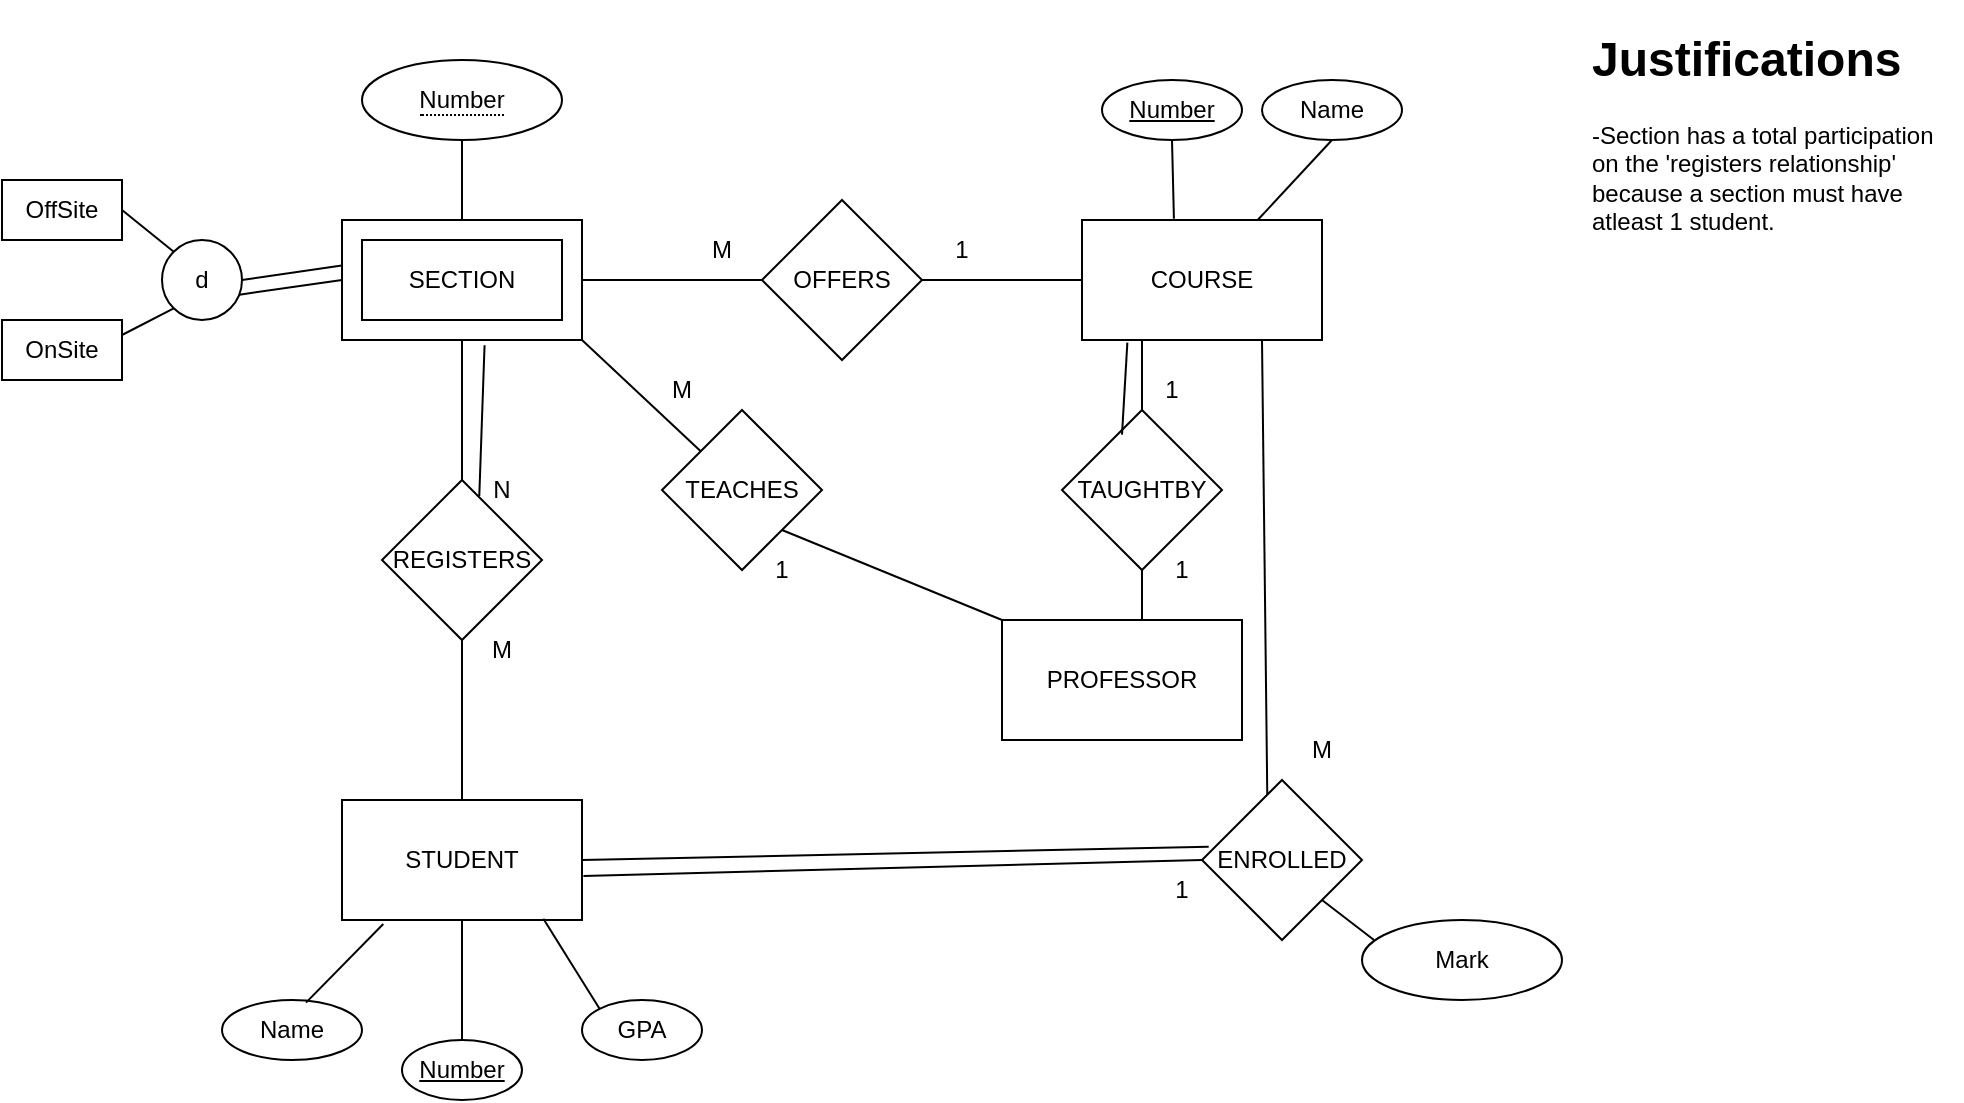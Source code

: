 <mxfile version="20.5.1" type="github">
  <diagram id="G3OaYpvWjt-qT6TLBlAL" name="Page-1">
    <mxGraphModel dx="2062" dy="1118" grid="1" gridSize="10" guides="1" tooltips="1" connect="1" arrows="1" fold="1" page="1" pageScale="1" pageWidth="1700" pageHeight="1100" math="0" shadow="0">
      <root>
        <mxCell id="0" />
        <mxCell id="1" parent="0" />
        <mxCell id="XVx1EeimnZ5qTnu5lNF5-1" value="SECTION" style="rounded=0;whiteSpace=wrap;html=1;" parent="1" vertex="1">
          <mxGeometry x="230" y="110" width="120" height="60" as="geometry" />
        </mxCell>
        <mxCell id="XVx1EeimnZ5qTnu5lNF5-3" value="d" style="ellipse;whiteSpace=wrap;html=1;aspect=fixed;" parent="1" vertex="1">
          <mxGeometry x="140" y="120" width="40" height="40" as="geometry" />
        </mxCell>
        <mxCell id="XVx1EeimnZ5qTnu5lNF5-4" value="OnSite" style="rounded=0;whiteSpace=wrap;html=1;" parent="1" vertex="1">
          <mxGeometry x="60" y="160" width="60" height="30" as="geometry" />
        </mxCell>
        <mxCell id="XVx1EeimnZ5qTnu5lNF5-5" value="OffSite" style="rounded=0;whiteSpace=wrap;html=1;" parent="1" vertex="1">
          <mxGeometry x="60" y="90" width="60" height="30" as="geometry" />
        </mxCell>
        <mxCell id="XVx1EeimnZ5qTnu5lNF5-6" value="" style="endArrow=none;html=1;rounded=0;entryX=0.006;entryY=0.378;entryDx=0;entryDy=0;entryPerimeter=0;exitX=1;exitY=0.5;exitDx=0;exitDy=0;" parent="1" source="XVx1EeimnZ5qTnu5lNF5-3" target="XVx1EeimnZ5qTnu5lNF5-1" edge="1">
          <mxGeometry width="50" height="50" relative="1" as="geometry">
            <mxPoint x="180" y="170" as="sourcePoint" />
            <mxPoint x="230" y="120" as="targetPoint" />
          </mxGeometry>
        </mxCell>
        <mxCell id="XVx1EeimnZ5qTnu5lNF5-7" value="" style="endArrow=none;html=1;rounded=0;entryX=0;entryY=0.5;entryDx=0;entryDy=0;exitX=0.967;exitY=0.683;exitDx=0;exitDy=0;exitPerimeter=0;" parent="1" source="XVx1EeimnZ5qTnu5lNF5-3" target="XVx1EeimnZ5qTnu5lNF5-1" edge="1">
          <mxGeometry width="50" height="50" relative="1" as="geometry">
            <mxPoint x="180" y="200" as="sourcePoint" />
            <mxPoint x="230" y="150" as="targetPoint" />
          </mxGeometry>
        </mxCell>
        <mxCell id="XVx1EeimnZ5qTnu5lNF5-8" value="" style="endArrow=none;html=1;rounded=0;entryX=0;entryY=1;entryDx=0;entryDy=0;exitX=1;exitY=0.25;exitDx=0;exitDy=0;" parent="1" source="XVx1EeimnZ5qTnu5lNF5-4" target="XVx1EeimnZ5qTnu5lNF5-3" edge="1">
          <mxGeometry width="50" height="50" relative="1" as="geometry">
            <mxPoint x="80" y="300" as="sourcePoint" />
            <mxPoint x="130" y="250" as="targetPoint" />
          </mxGeometry>
        </mxCell>
        <mxCell id="XVx1EeimnZ5qTnu5lNF5-9" value="" style="endArrow=none;html=1;rounded=0;entryX=0;entryY=0;entryDx=0;entryDy=0;exitX=1;exitY=0.5;exitDx=0;exitDy=0;" parent="1" source="XVx1EeimnZ5qTnu5lNF5-5" target="XVx1EeimnZ5qTnu5lNF5-3" edge="1">
          <mxGeometry width="50" height="50" relative="1" as="geometry">
            <mxPoint x="120" y="150" as="sourcePoint" />
            <mxPoint x="170" y="100" as="targetPoint" />
          </mxGeometry>
        </mxCell>
        <mxCell id="XVx1EeimnZ5qTnu5lNF5-10" value="" style="endArrow=none;html=1;rounded=0;entryX=0.5;entryY=1;entryDx=0;entryDy=0;exitX=0.5;exitY=0;exitDx=0;exitDy=0;" parent="1" source="XVx1EeimnZ5qTnu5lNF5-1" edge="1">
          <mxGeometry width="50" height="50" relative="1" as="geometry">
            <mxPoint x="320" y="110" as="sourcePoint" />
            <mxPoint x="290" y="70" as="targetPoint" />
          </mxGeometry>
        </mxCell>
        <mxCell id="XVx1EeimnZ5qTnu5lNF5-11" value="STUDENT" style="rounded=0;whiteSpace=wrap;html=1;" parent="1" vertex="1">
          <mxGeometry x="230" y="400" width="120" height="60" as="geometry" />
        </mxCell>
        <mxCell id="XVx1EeimnZ5qTnu5lNF5-12" value="Name" style="ellipse;whiteSpace=wrap;html=1;" parent="1" vertex="1">
          <mxGeometry x="170" y="500" width="70" height="30" as="geometry" />
        </mxCell>
        <mxCell id="XVx1EeimnZ5qTnu5lNF5-13" value="&lt;u&gt;Number&lt;/u&gt;" style="ellipse;whiteSpace=wrap;html=1;" parent="1" vertex="1">
          <mxGeometry x="260" y="520" width="60" height="30" as="geometry" />
        </mxCell>
        <mxCell id="XVx1EeimnZ5qTnu5lNF5-14" value="GPA" style="ellipse;whiteSpace=wrap;html=1;" parent="1" vertex="1">
          <mxGeometry x="350" y="500" width="60" height="30" as="geometry" />
        </mxCell>
        <mxCell id="XVx1EeimnZ5qTnu5lNF5-16" value="" style="endArrow=none;html=1;rounded=0;entryX=0.172;entryY=1.033;entryDx=0;entryDy=0;entryPerimeter=0;exitX=0.6;exitY=0.044;exitDx=0;exitDy=0;exitPerimeter=0;" parent="1" source="XVx1EeimnZ5qTnu5lNF5-12" target="XVx1EeimnZ5qTnu5lNF5-11" edge="1">
          <mxGeometry width="50" height="50" relative="1" as="geometry">
            <mxPoint x="110" y="500" as="sourcePoint" />
            <mxPoint x="160" y="450" as="targetPoint" />
          </mxGeometry>
        </mxCell>
        <mxCell id="XVx1EeimnZ5qTnu5lNF5-17" value="" style="endArrow=none;html=1;rounded=0;entryX=0.5;entryY=1;entryDx=0;entryDy=0;exitX=0.5;exitY=0;exitDx=0;exitDy=0;" parent="1" source="XVx1EeimnZ5qTnu5lNF5-13" target="XVx1EeimnZ5qTnu5lNF5-11" edge="1">
          <mxGeometry width="50" height="50" relative="1" as="geometry">
            <mxPoint x="250" y="530" as="sourcePoint" />
            <mxPoint x="300" y="480" as="targetPoint" />
          </mxGeometry>
        </mxCell>
        <mxCell id="XVx1EeimnZ5qTnu5lNF5-18" value="" style="endArrow=none;html=1;rounded=0;entryX=0.839;entryY=0.989;entryDx=0;entryDy=0;entryPerimeter=0;exitX=0;exitY=0;exitDx=0;exitDy=0;" parent="1" source="XVx1EeimnZ5qTnu5lNF5-14" target="XVx1EeimnZ5qTnu5lNF5-11" edge="1">
          <mxGeometry width="50" height="50" relative="1" as="geometry">
            <mxPoint x="300" y="530" as="sourcePoint" />
            <mxPoint x="350" y="480" as="targetPoint" />
          </mxGeometry>
        </mxCell>
        <mxCell id="XVx1EeimnZ5qTnu5lNF5-19" value="PROFESSOR" style="rounded=0;whiteSpace=wrap;html=1;" parent="1" vertex="1">
          <mxGeometry x="560" y="310" width="120" height="60" as="geometry" />
        </mxCell>
        <mxCell id="XVx1EeimnZ5qTnu5lNF5-20" value="COURSE" style="rounded=0;whiteSpace=wrap;html=1;" parent="1" vertex="1">
          <mxGeometry x="600" y="110" width="120" height="60" as="geometry" />
        </mxCell>
        <mxCell id="XVx1EeimnZ5qTnu5lNF5-21" value="OFFERS" style="rhombus;whiteSpace=wrap;html=1;" parent="1" vertex="1">
          <mxGeometry x="440" y="100" width="80" height="80" as="geometry" />
        </mxCell>
        <mxCell id="XVx1EeimnZ5qTnu5lNF5-22" value="" style="endArrow=none;html=1;rounded=0;entryX=0;entryY=0.5;entryDx=0;entryDy=0;exitX=1;exitY=0.5;exitDx=0;exitDy=0;" parent="1" source="XVx1EeimnZ5qTnu5lNF5-21" target="XVx1EeimnZ5qTnu5lNF5-20" edge="1">
          <mxGeometry width="50" height="50" relative="1" as="geometry">
            <mxPoint x="520" y="240" as="sourcePoint" />
            <mxPoint x="570" y="190" as="targetPoint" />
          </mxGeometry>
        </mxCell>
        <mxCell id="XVx1EeimnZ5qTnu5lNF5-23" value="" style="endArrow=none;html=1;rounded=0;entryX=0;entryY=0.5;entryDx=0;entryDy=0;exitX=1;exitY=0.5;exitDx=0;exitDy=0;" parent="1" source="XVx1EeimnZ5qTnu5lNF5-1" target="XVx1EeimnZ5qTnu5lNF5-21" edge="1">
          <mxGeometry width="50" height="50" relative="1" as="geometry">
            <mxPoint x="340" y="220" as="sourcePoint" />
            <mxPoint x="390" y="170" as="targetPoint" />
          </mxGeometry>
        </mxCell>
        <mxCell id="XVx1EeimnZ5qTnu5lNF5-24" value="M" style="text;html=1;strokeColor=none;fillColor=none;align=center;verticalAlign=middle;whiteSpace=wrap;rounded=0;" parent="1" vertex="1">
          <mxGeometry x="390" y="110" width="60" height="30" as="geometry" />
        </mxCell>
        <mxCell id="XVx1EeimnZ5qTnu5lNF5-25" value="1" style="text;html=1;strokeColor=none;fillColor=none;align=center;verticalAlign=middle;whiteSpace=wrap;rounded=0;" parent="1" vertex="1">
          <mxGeometry x="510" y="110" width="60" height="30" as="geometry" />
        </mxCell>
        <mxCell id="XVx1EeimnZ5qTnu5lNF5-26" value="REGISTERS" style="rhombus;whiteSpace=wrap;html=1;" parent="1" vertex="1">
          <mxGeometry x="250" y="240" width="80" height="80" as="geometry" />
        </mxCell>
        <mxCell id="XVx1EeimnZ5qTnu5lNF5-27" value="" style="endArrow=none;html=1;rounded=0;entryX=0.5;entryY=1;entryDx=0;entryDy=0;exitX=0.5;exitY=0;exitDx=0;exitDy=0;" parent="1" source="XVx1EeimnZ5qTnu5lNF5-11" target="XVx1EeimnZ5qTnu5lNF5-26" edge="1">
          <mxGeometry width="50" height="50" relative="1" as="geometry">
            <mxPoint x="230" y="410" as="sourcePoint" />
            <mxPoint x="280" y="360" as="targetPoint" />
          </mxGeometry>
        </mxCell>
        <mxCell id="XVx1EeimnZ5qTnu5lNF5-28" value="" style="endArrow=none;html=1;rounded=0;entryX=0.5;entryY=1;entryDx=0;entryDy=0;exitX=0.5;exitY=0;exitDx=0;exitDy=0;" parent="1" source="XVx1EeimnZ5qTnu5lNF5-26" target="XVx1EeimnZ5qTnu5lNF5-1" edge="1">
          <mxGeometry width="50" height="50" relative="1" as="geometry">
            <mxPoint x="180" y="290" as="sourcePoint" />
            <mxPoint x="230" y="240" as="targetPoint" />
          </mxGeometry>
        </mxCell>
        <mxCell id="XVx1EeimnZ5qTnu5lNF5-29" value="" style="endArrow=none;html=1;rounded=0;entryX=0.594;entryY=1.044;entryDx=0;entryDy=0;entryPerimeter=0;exitX=0.608;exitY=0.1;exitDx=0;exitDy=0;exitPerimeter=0;" parent="1" source="XVx1EeimnZ5qTnu5lNF5-26" target="XVx1EeimnZ5qTnu5lNF5-1" edge="1">
          <mxGeometry width="50" height="50" relative="1" as="geometry">
            <mxPoint x="300" y="280" as="sourcePoint" />
            <mxPoint x="350" y="230" as="targetPoint" />
          </mxGeometry>
        </mxCell>
        <mxCell id="XVx1EeimnZ5qTnu5lNF5-30" value="TEACHES" style="rhombus;whiteSpace=wrap;html=1;" parent="1" vertex="1">
          <mxGeometry x="390" y="205" width="80" height="80" as="geometry" />
        </mxCell>
        <mxCell id="XVx1EeimnZ5qTnu5lNF5-31" value="" style="endArrow=none;html=1;rounded=0;entryX=1;entryY=1;entryDx=0;entryDy=0;exitX=0;exitY=0;exitDx=0;exitDy=0;" parent="1" source="XVx1EeimnZ5qTnu5lNF5-19" target="XVx1EeimnZ5qTnu5lNF5-30" edge="1">
          <mxGeometry width="50" height="50" relative="1" as="geometry">
            <mxPoint x="490" y="450" as="sourcePoint" />
            <mxPoint x="540" y="400" as="targetPoint" />
          </mxGeometry>
        </mxCell>
        <mxCell id="XVx1EeimnZ5qTnu5lNF5-32" value="" style="endArrow=none;html=1;rounded=0;entryX=1;entryY=1;entryDx=0;entryDy=0;" parent="1" source="XVx1EeimnZ5qTnu5lNF5-30" target="XVx1EeimnZ5qTnu5lNF5-1" edge="1">
          <mxGeometry width="50" height="50" relative="1" as="geometry">
            <mxPoint x="390" y="280" as="sourcePoint" />
            <mxPoint x="440" y="230" as="targetPoint" />
          </mxGeometry>
        </mxCell>
        <mxCell id="XVx1EeimnZ5qTnu5lNF5-33" value="M" style="text;html=1;strokeColor=none;fillColor=none;align=center;verticalAlign=middle;whiteSpace=wrap;rounded=0;" parent="1" vertex="1">
          <mxGeometry x="370" y="180" width="60" height="30" as="geometry" />
        </mxCell>
        <mxCell id="XVx1EeimnZ5qTnu5lNF5-34" value="1" style="text;html=1;strokeColor=none;fillColor=none;align=center;verticalAlign=middle;whiteSpace=wrap;rounded=0;" parent="1" vertex="1">
          <mxGeometry x="420" y="270" width="60" height="30" as="geometry" />
        </mxCell>
        <mxCell id="XVx1EeimnZ5qTnu5lNF5-35" value="TAUGHTBY" style="rhombus;whiteSpace=wrap;html=1;" parent="1" vertex="1">
          <mxGeometry x="590" y="205" width="80" height="80" as="geometry" />
        </mxCell>
        <mxCell id="XVx1EeimnZ5qTnu5lNF5-36" value="" style="endArrow=none;html=1;rounded=0;entryX=0.5;entryY=1;entryDx=0;entryDy=0;" parent="1" target="XVx1EeimnZ5qTnu5lNF5-35" edge="1">
          <mxGeometry width="50" height="50" relative="1" as="geometry">
            <mxPoint x="630" y="310" as="sourcePoint" />
            <mxPoint x="670" y="360" as="targetPoint" />
          </mxGeometry>
        </mxCell>
        <mxCell id="XVx1EeimnZ5qTnu5lNF5-37" value="" style="endArrow=none;html=1;rounded=0;entryX=0.25;entryY=1;entryDx=0;entryDy=0;exitX=0.5;exitY=0;exitDx=0;exitDy=0;" parent="1" source="XVx1EeimnZ5qTnu5lNF5-35" target="XVx1EeimnZ5qTnu5lNF5-20" edge="1">
          <mxGeometry width="50" height="50" relative="1" as="geometry">
            <mxPoint x="600" y="270" as="sourcePoint" />
            <mxPoint x="650" y="220" as="targetPoint" />
          </mxGeometry>
        </mxCell>
        <mxCell id="XVx1EeimnZ5qTnu5lNF5-38" value="1" style="text;html=1;strokeColor=none;fillColor=none;align=center;verticalAlign=middle;whiteSpace=wrap;rounded=0;" parent="1" vertex="1">
          <mxGeometry x="615" y="180" width="60" height="30" as="geometry" />
        </mxCell>
        <mxCell id="XVx1EeimnZ5qTnu5lNF5-39" value="1" style="text;html=1;strokeColor=none;fillColor=none;align=center;verticalAlign=middle;whiteSpace=wrap;rounded=0;" parent="1" vertex="1">
          <mxGeometry x="620" y="270" width="60" height="30" as="geometry" />
        </mxCell>
        <mxCell id="XVx1EeimnZ5qTnu5lNF5-40" value="&lt;u&gt;Number&lt;/u&gt;" style="ellipse;whiteSpace=wrap;html=1;" parent="1" vertex="1">
          <mxGeometry x="610" y="40" width="70" height="30" as="geometry" />
        </mxCell>
        <mxCell id="XVx1EeimnZ5qTnu5lNF5-41" value="Name" style="ellipse;whiteSpace=wrap;html=1;" parent="1" vertex="1">
          <mxGeometry x="690" y="40" width="70" height="30" as="geometry" />
        </mxCell>
        <mxCell id="XVx1EeimnZ5qTnu5lNF5-42" value="" style="endArrow=none;html=1;rounded=0;entryX=0.5;entryY=1;entryDx=0;entryDy=0;exitX=0.383;exitY=-0.011;exitDx=0;exitDy=0;exitPerimeter=0;" parent="1" source="XVx1EeimnZ5qTnu5lNF5-20" target="XVx1EeimnZ5qTnu5lNF5-40" edge="1">
          <mxGeometry width="50" height="50" relative="1" as="geometry">
            <mxPoint x="590" y="130" as="sourcePoint" />
            <mxPoint x="640" y="80" as="targetPoint" />
          </mxGeometry>
        </mxCell>
        <mxCell id="XVx1EeimnZ5qTnu5lNF5-43" value="" style="endArrow=none;html=1;rounded=0;entryX=0.5;entryY=1;entryDx=0;entryDy=0;" parent="1" source="XVx1EeimnZ5qTnu5lNF5-20" target="XVx1EeimnZ5qTnu5lNF5-41" edge="1">
          <mxGeometry width="50" height="50" relative="1" as="geometry">
            <mxPoint x="750" y="210" as="sourcePoint" />
            <mxPoint x="800" y="160" as="targetPoint" />
          </mxGeometry>
        </mxCell>
        <mxCell id="XVx1EeimnZ5qTnu5lNF5-44" value="N" style="text;html=1;strokeColor=none;fillColor=none;align=center;verticalAlign=middle;whiteSpace=wrap;rounded=0;" parent="1" vertex="1">
          <mxGeometry x="280" y="230" width="60" height="30" as="geometry" />
        </mxCell>
        <mxCell id="XVx1EeimnZ5qTnu5lNF5-47" value="M" style="text;html=1;strokeColor=none;fillColor=none;align=center;verticalAlign=middle;whiteSpace=wrap;rounded=0;" parent="1" vertex="1">
          <mxGeometry x="280" y="310" width="60" height="30" as="geometry" />
        </mxCell>
        <mxCell id="0tu45szEn4J1Hnn758KT-1" value="ENROLLED" style="rhombus;whiteSpace=wrap;html=1;" vertex="1" parent="1">
          <mxGeometry x="660" y="390" width="80" height="80" as="geometry" />
        </mxCell>
        <mxCell id="0tu45szEn4J1Hnn758KT-2" value="" style="endArrow=none;html=1;rounded=0;entryX=0.042;entryY=0.417;entryDx=0;entryDy=0;entryPerimeter=0;exitX=1;exitY=0.5;exitDx=0;exitDy=0;" edge="1" parent="1" source="XVx1EeimnZ5qTnu5lNF5-11" target="0tu45szEn4J1Hnn758KT-1">
          <mxGeometry width="50" height="50" relative="1" as="geometry">
            <mxPoint x="440" y="470" as="sourcePoint" />
            <mxPoint x="490" y="420" as="targetPoint" />
          </mxGeometry>
        </mxCell>
        <mxCell id="0tu45szEn4J1Hnn758KT-3" value="" style="endArrow=none;html=1;rounded=0;entryX=0;entryY=0.5;entryDx=0;entryDy=0;exitX=1.006;exitY=0.633;exitDx=0;exitDy=0;exitPerimeter=0;" edge="1" parent="1" source="XVx1EeimnZ5qTnu5lNF5-11" target="0tu45szEn4J1Hnn758KT-1">
          <mxGeometry width="50" height="50" relative="1" as="geometry">
            <mxPoint x="420" y="500" as="sourcePoint" />
            <mxPoint x="470" y="450" as="targetPoint" />
          </mxGeometry>
        </mxCell>
        <mxCell id="0tu45szEn4J1Hnn758KT-4" value="" style="endArrow=none;html=1;rounded=0;entryX=0.75;entryY=1;entryDx=0;entryDy=0;exitX=0.408;exitY=0.092;exitDx=0;exitDy=0;exitPerimeter=0;" edge="1" parent="1" source="0tu45szEn4J1Hnn758KT-1" target="XVx1EeimnZ5qTnu5lNF5-20">
          <mxGeometry width="50" height="50" relative="1" as="geometry">
            <mxPoint x="690" y="370" as="sourcePoint" />
            <mxPoint x="740" y="320" as="targetPoint" />
          </mxGeometry>
        </mxCell>
        <mxCell id="0tu45szEn4J1Hnn758KT-6" value="M" style="text;html=1;strokeColor=none;fillColor=none;align=center;verticalAlign=middle;whiteSpace=wrap;rounded=0;" vertex="1" parent="1">
          <mxGeometry x="690" y="360" width="60" height="30" as="geometry" />
        </mxCell>
        <mxCell id="0tu45szEn4J1Hnn758KT-7" value="1" style="text;html=1;strokeColor=none;fillColor=none;align=center;verticalAlign=middle;whiteSpace=wrap;rounded=0;" vertex="1" parent="1">
          <mxGeometry x="620" y="430" width="60" height="30" as="geometry" />
        </mxCell>
        <mxCell id="0tu45szEn4J1Hnn758KT-8" value="" style="verticalLabelPosition=bottom;verticalAlign=top;html=1;shape=mxgraph.basic.frame;dx=10;" vertex="1" parent="1">
          <mxGeometry x="230" y="110" width="120" height="60" as="geometry" />
        </mxCell>
        <mxCell id="0tu45szEn4J1Hnn758KT-9" value="&lt;span style=&quot;border-bottom: 1px dotted&quot;&gt;Number&lt;/span&gt;" style="ellipse;whiteSpace=wrap;html=1;align=center;" vertex="1" parent="1">
          <mxGeometry x="240" y="30" width="100" height="40" as="geometry" />
        </mxCell>
        <mxCell id="0tu45szEn4J1Hnn758KT-10" value="&lt;h1&gt;Justifications&lt;/h1&gt;&lt;p&gt;-Section has a total participation on the &#39;registers relationship&#39; because a section must have atleast 1 student.&lt;/p&gt;" style="text;html=1;strokeColor=none;fillColor=none;spacing=5;spacingTop=-20;whiteSpace=wrap;overflow=hidden;rounded=0;" vertex="1" parent="1">
          <mxGeometry x="850" y="10" width="190" height="120" as="geometry" />
        </mxCell>
        <mxCell id="0tu45szEn4J1Hnn758KT-11" value="" style="endArrow=none;html=1;rounded=0;entryX=0.189;entryY=1.022;entryDx=0;entryDy=0;entryPerimeter=0;exitX=0.375;exitY=0.154;exitDx=0;exitDy=0;exitPerimeter=0;" edge="1" parent="1" source="XVx1EeimnZ5qTnu5lNF5-35" target="XVx1EeimnZ5qTnu5lNF5-20">
          <mxGeometry width="50" height="50" relative="1" as="geometry">
            <mxPoint x="530" y="260" as="sourcePoint" />
            <mxPoint x="580" y="210" as="targetPoint" />
          </mxGeometry>
        </mxCell>
        <mxCell id="0tu45szEn4J1Hnn758KT-12" value="Mark" style="ellipse;whiteSpace=wrap;html=1;align=center;" vertex="1" parent="1">
          <mxGeometry x="740" y="460" width="100" height="40" as="geometry" />
        </mxCell>
        <mxCell id="0tu45szEn4J1Hnn758KT-13" value="" style="endArrow=none;html=1;rounded=0;entryX=1;entryY=1;entryDx=0;entryDy=0;exitX=0.06;exitY=0.25;exitDx=0;exitDy=0;exitPerimeter=0;" edge="1" parent="1" source="0tu45szEn4J1Hnn758KT-12" target="0tu45szEn4J1Hnn758KT-1">
          <mxGeometry width="50" height="50" relative="1" as="geometry">
            <mxPoint x="690" y="540" as="sourcePoint" />
            <mxPoint x="740" y="490" as="targetPoint" />
          </mxGeometry>
        </mxCell>
      </root>
    </mxGraphModel>
  </diagram>
</mxfile>
